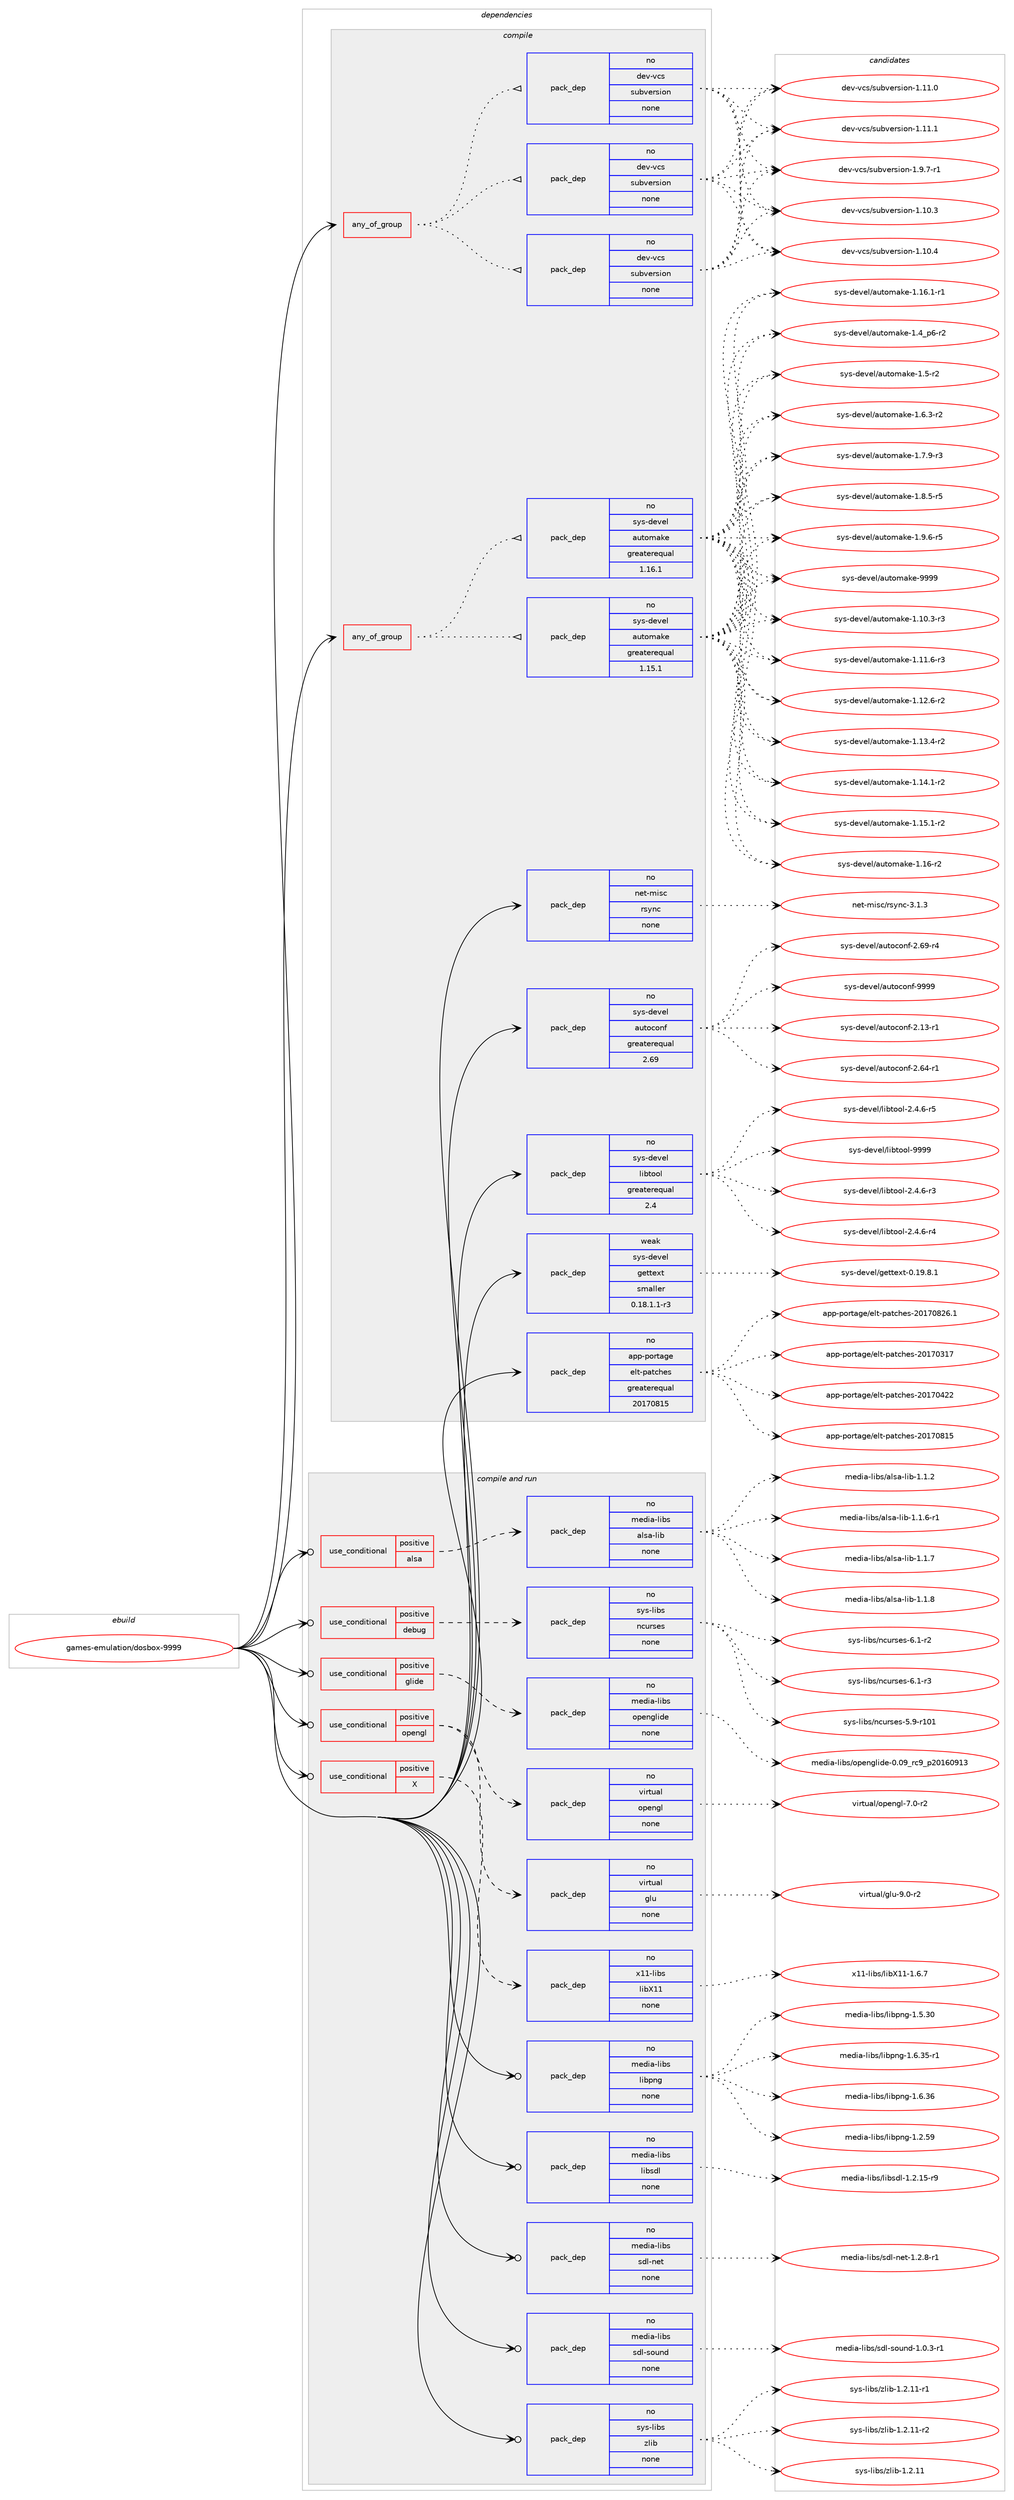 digraph prolog {

# *************
# Graph options
# *************

newrank=true;
concentrate=true;
compound=true;
graph [rankdir=LR,fontname=Helvetica,fontsize=10,ranksep=1.5];#, ranksep=2.5, nodesep=0.2];
edge  [arrowhead=vee];
node  [fontname=Helvetica,fontsize=10];

# **********
# The ebuild
# **********

subgraph cluster_leftcol {
color=gray;
rank=same;
label=<<i>ebuild</i>>;
id [label="games-emulation/dosbox-9999", color=red, width=4, href="../games-emulation/dosbox-9999.svg"];
}

# ****************
# The dependencies
# ****************

subgraph cluster_midcol {
color=gray;
label=<<i>dependencies</i>>;
subgraph cluster_compile {
fillcolor="#eeeeee";
style=filled;
label=<<i>compile</i>>;
subgraph any23247 {
dependency1555719 [label=<<TABLE BORDER="0" CELLBORDER="1" CELLSPACING="0" CELLPADDING="4"><TR><TD CELLPADDING="10">any_of_group</TD></TR></TABLE>>, shape=none, color=red];subgraph pack1105636 {
dependency1555720 [label=<<TABLE BORDER="0" CELLBORDER="1" CELLSPACING="0" CELLPADDING="4" WIDTH="220"><TR><TD ROWSPAN="6" CELLPADDING="30">pack_dep</TD></TR><TR><TD WIDTH="110">no</TD></TR><TR><TD>dev-vcs</TD></TR><TR><TD>subversion</TD></TR><TR><TD>none</TD></TR><TR><TD></TD></TR></TABLE>>, shape=none, color=blue];
}
dependency1555719:e -> dependency1555720:w [weight=20,style="dotted",arrowhead="oinv"];
subgraph pack1105637 {
dependency1555721 [label=<<TABLE BORDER="0" CELLBORDER="1" CELLSPACING="0" CELLPADDING="4" WIDTH="220"><TR><TD ROWSPAN="6" CELLPADDING="30">pack_dep</TD></TR><TR><TD WIDTH="110">no</TD></TR><TR><TD>dev-vcs</TD></TR><TR><TD>subversion</TD></TR><TR><TD>none</TD></TR><TR><TD></TD></TR></TABLE>>, shape=none, color=blue];
}
dependency1555719:e -> dependency1555721:w [weight=20,style="dotted",arrowhead="oinv"];
subgraph pack1105638 {
dependency1555722 [label=<<TABLE BORDER="0" CELLBORDER="1" CELLSPACING="0" CELLPADDING="4" WIDTH="220"><TR><TD ROWSPAN="6" CELLPADDING="30">pack_dep</TD></TR><TR><TD WIDTH="110">no</TD></TR><TR><TD>dev-vcs</TD></TR><TR><TD>subversion</TD></TR><TR><TD>none</TD></TR><TR><TD></TD></TR></TABLE>>, shape=none, color=blue];
}
dependency1555719:e -> dependency1555722:w [weight=20,style="dotted",arrowhead="oinv"];
}
id:e -> dependency1555719:w [weight=20,style="solid",arrowhead="vee"];
subgraph any23248 {
dependency1555723 [label=<<TABLE BORDER="0" CELLBORDER="1" CELLSPACING="0" CELLPADDING="4"><TR><TD CELLPADDING="10">any_of_group</TD></TR></TABLE>>, shape=none, color=red];subgraph pack1105639 {
dependency1555724 [label=<<TABLE BORDER="0" CELLBORDER="1" CELLSPACING="0" CELLPADDING="4" WIDTH="220"><TR><TD ROWSPAN="6" CELLPADDING="30">pack_dep</TD></TR><TR><TD WIDTH="110">no</TD></TR><TR><TD>sys-devel</TD></TR><TR><TD>automake</TD></TR><TR><TD>greaterequal</TD></TR><TR><TD>1.16.1</TD></TR></TABLE>>, shape=none, color=blue];
}
dependency1555723:e -> dependency1555724:w [weight=20,style="dotted",arrowhead="oinv"];
subgraph pack1105640 {
dependency1555725 [label=<<TABLE BORDER="0" CELLBORDER="1" CELLSPACING="0" CELLPADDING="4" WIDTH="220"><TR><TD ROWSPAN="6" CELLPADDING="30">pack_dep</TD></TR><TR><TD WIDTH="110">no</TD></TR><TR><TD>sys-devel</TD></TR><TR><TD>automake</TD></TR><TR><TD>greaterequal</TD></TR><TR><TD>1.15.1</TD></TR></TABLE>>, shape=none, color=blue];
}
dependency1555723:e -> dependency1555725:w [weight=20,style="dotted",arrowhead="oinv"];
}
id:e -> dependency1555723:w [weight=20,style="solid",arrowhead="vee"];
subgraph pack1105641 {
dependency1555726 [label=<<TABLE BORDER="0" CELLBORDER="1" CELLSPACING="0" CELLPADDING="4" WIDTH="220"><TR><TD ROWSPAN="6" CELLPADDING="30">pack_dep</TD></TR><TR><TD WIDTH="110">no</TD></TR><TR><TD>app-portage</TD></TR><TR><TD>elt-patches</TD></TR><TR><TD>greaterequal</TD></TR><TR><TD>20170815</TD></TR></TABLE>>, shape=none, color=blue];
}
id:e -> dependency1555726:w [weight=20,style="solid",arrowhead="vee"];
subgraph pack1105642 {
dependency1555727 [label=<<TABLE BORDER="0" CELLBORDER="1" CELLSPACING="0" CELLPADDING="4" WIDTH="220"><TR><TD ROWSPAN="6" CELLPADDING="30">pack_dep</TD></TR><TR><TD WIDTH="110">no</TD></TR><TR><TD>net-misc</TD></TR><TR><TD>rsync</TD></TR><TR><TD>none</TD></TR><TR><TD></TD></TR></TABLE>>, shape=none, color=blue];
}
id:e -> dependency1555727:w [weight=20,style="solid",arrowhead="vee"];
subgraph pack1105643 {
dependency1555728 [label=<<TABLE BORDER="0" CELLBORDER="1" CELLSPACING="0" CELLPADDING="4" WIDTH="220"><TR><TD ROWSPAN="6" CELLPADDING="30">pack_dep</TD></TR><TR><TD WIDTH="110">no</TD></TR><TR><TD>sys-devel</TD></TR><TR><TD>autoconf</TD></TR><TR><TD>greaterequal</TD></TR><TR><TD>2.69</TD></TR></TABLE>>, shape=none, color=blue];
}
id:e -> dependency1555728:w [weight=20,style="solid",arrowhead="vee"];
subgraph pack1105644 {
dependency1555729 [label=<<TABLE BORDER="0" CELLBORDER="1" CELLSPACING="0" CELLPADDING="4" WIDTH="220"><TR><TD ROWSPAN="6" CELLPADDING="30">pack_dep</TD></TR><TR><TD WIDTH="110">no</TD></TR><TR><TD>sys-devel</TD></TR><TR><TD>libtool</TD></TR><TR><TD>greaterequal</TD></TR><TR><TD>2.4</TD></TR></TABLE>>, shape=none, color=blue];
}
id:e -> dependency1555729:w [weight=20,style="solid",arrowhead="vee"];
subgraph pack1105645 {
dependency1555730 [label=<<TABLE BORDER="0" CELLBORDER="1" CELLSPACING="0" CELLPADDING="4" WIDTH="220"><TR><TD ROWSPAN="6" CELLPADDING="30">pack_dep</TD></TR><TR><TD WIDTH="110">weak</TD></TR><TR><TD>sys-devel</TD></TR><TR><TD>gettext</TD></TR><TR><TD>smaller</TD></TR><TR><TD>0.18.1.1-r3</TD></TR></TABLE>>, shape=none, color=blue];
}
id:e -> dependency1555730:w [weight=20,style="solid",arrowhead="vee"];
}
subgraph cluster_compileandrun {
fillcolor="#eeeeee";
style=filled;
label=<<i>compile and run</i>>;
subgraph cond426243 {
dependency1555731 [label=<<TABLE BORDER="0" CELLBORDER="1" CELLSPACING="0" CELLPADDING="4"><TR><TD ROWSPAN="3" CELLPADDING="10">use_conditional</TD></TR><TR><TD>positive</TD></TR><TR><TD>X</TD></TR></TABLE>>, shape=none, color=red];
subgraph pack1105646 {
dependency1555732 [label=<<TABLE BORDER="0" CELLBORDER="1" CELLSPACING="0" CELLPADDING="4" WIDTH="220"><TR><TD ROWSPAN="6" CELLPADDING="30">pack_dep</TD></TR><TR><TD WIDTH="110">no</TD></TR><TR><TD>x11-libs</TD></TR><TR><TD>libX11</TD></TR><TR><TD>none</TD></TR><TR><TD></TD></TR></TABLE>>, shape=none, color=blue];
}
dependency1555731:e -> dependency1555732:w [weight=20,style="dashed",arrowhead="vee"];
}
id:e -> dependency1555731:w [weight=20,style="solid",arrowhead="odotvee"];
subgraph cond426244 {
dependency1555733 [label=<<TABLE BORDER="0" CELLBORDER="1" CELLSPACING="0" CELLPADDING="4"><TR><TD ROWSPAN="3" CELLPADDING="10">use_conditional</TD></TR><TR><TD>positive</TD></TR><TR><TD>alsa</TD></TR></TABLE>>, shape=none, color=red];
subgraph pack1105647 {
dependency1555734 [label=<<TABLE BORDER="0" CELLBORDER="1" CELLSPACING="0" CELLPADDING="4" WIDTH="220"><TR><TD ROWSPAN="6" CELLPADDING="30">pack_dep</TD></TR><TR><TD WIDTH="110">no</TD></TR><TR><TD>media-libs</TD></TR><TR><TD>alsa-lib</TD></TR><TR><TD>none</TD></TR><TR><TD></TD></TR></TABLE>>, shape=none, color=blue];
}
dependency1555733:e -> dependency1555734:w [weight=20,style="dashed",arrowhead="vee"];
}
id:e -> dependency1555733:w [weight=20,style="solid",arrowhead="odotvee"];
subgraph cond426245 {
dependency1555735 [label=<<TABLE BORDER="0" CELLBORDER="1" CELLSPACING="0" CELLPADDING="4"><TR><TD ROWSPAN="3" CELLPADDING="10">use_conditional</TD></TR><TR><TD>positive</TD></TR><TR><TD>debug</TD></TR></TABLE>>, shape=none, color=red];
subgraph pack1105648 {
dependency1555736 [label=<<TABLE BORDER="0" CELLBORDER="1" CELLSPACING="0" CELLPADDING="4" WIDTH="220"><TR><TD ROWSPAN="6" CELLPADDING="30">pack_dep</TD></TR><TR><TD WIDTH="110">no</TD></TR><TR><TD>sys-libs</TD></TR><TR><TD>ncurses</TD></TR><TR><TD>none</TD></TR><TR><TD></TD></TR></TABLE>>, shape=none, color=blue];
}
dependency1555735:e -> dependency1555736:w [weight=20,style="dashed",arrowhead="vee"];
}
id:e -> dependency1555735:w [weight=20,style="solid",arrowhead="odotvee"];
subgraph cond426246 {
dependency1555737 [label=<<TABLE BORDER="0" CELLBORDER="1" CELLSPACING="0" CELLPADDING="4"><TR><TD ROWSPAN="3" CELLPADDING="10">use_conditional</TD></TR><TR><TD>positive</TD></TR><TR><TD>glide</TD></TR></TABLE>>, shape=none, color=red];
subgraph pack1105649 {
dependency1555738 [label=<<TABLE BORDER="0" CELLBORDER="1" CELLSPACING="0" CELLPADDING="4" WIDTH="220"><TR><TD ROWSPAN="6" CELLPADDING="30">pack_dep</TD></TR><TR><TD WIDTH="110">no</TD></TR><TR><TD>media-libs</TD></TR><TR><TD>openglide</TD></TR><TR><TD>none</TD></TR><TR><TD></TD></TR></TABLE>>, shape=none, color=blue];
}
dependency1555737:e -> dependency1555738:w [weight=20,style="dashed",arrowhead="vee"];
}
id:e -> dependency1555737:w [weight=20,style="solid",arrowhead="odotvee"];
subgraph cond426247 {
dependency1555739 [label=<<TABLE BORDER="0" CELLBORDER="1" CELLSPACING="0" CELLPADDING="4"><TR><TD ROWSPAN="3" CELLPADDING="10">use_conditional</TD></TR><TR><TD>positive</TD></TR><TR><TD>opengl</TD></TR></TABLE>>, shape=none, color=red];
subgraph pack1105650 {
dependency1555740 [label=<<TABLE BORDER="0" CELLBORDER="1" CELLSPACING="0" CELLPADDING="4" WIDTH="220"><TR><TD ROWSPAN="6" CELLPADDING="30">pack_dep</TD></TR><TR><TD WIDTH="110">no</TD></TR><TR><TD>virtual</TD></TR><TR><TD>glu</TD></TR><TR><TD>none</TD></TR><TR><TD></TD></TR></TABLE>>, shape=none, color=blue];
}
dependency1555739:e -> dependency1555740:w [weight=20,style="dashed",arrowhead="vee"];
subgraph pack1105651 {
dependency1555741 [label=<<TABLE BORDER="0" CELLBORDER="1" CELLSPACING="0" CELLPADDING="4" WIDTH="220"><TR><TD ROWSPAN="6" CELLPADDING="30">pack_dep</TD></TR><TR><TD WIDTH="110">no</TD></TR><TR><TD>virtual</TD></TR><TR><TD>opengl</TD></TR><TR><TD>none</TD></TR><TR><TD></TD></TR></TABLE>>, shape=none, color=blue];
}
dependency1555739:e -> dependency1555741:w [weight=20,style="dashed",arrowhead="vee"];
}
id:e -> dependency1555739:w [weight=20,style="solid",arrowhead="odotvee"];
subgraph pack1105652 {
dependency1555742 [label=<<TABLE BORDER="0" CELLBORDER="1" CELLSPACING="0" CELLPADDING="4" WIDTH="220"><TR><TD ROWSPAN="6" CELLPADDING="30">pack_dep</TD></TR><TR><TD WIDTH="110">no</TD></TR><TR><TD>media-libs</TD></TR><TR><TD>libpng</TD></TR><TR><TD>none</TD></TR><TR><TD></TD></TR></TABLE>>, shape=none, color=blue];
}
id:e -> dependency1555742:w [weight=20,style="solid",arrowhead="odotvee"];
subgraph pack1105653 {
dependency1555743 [label=<<TABLE BORDER="0" CELLBORDER="1" CELLSPACING="0" CELLPADDING="4" WIDTH="220"><TR><TD ROWSPAN="6" CELLPADDING="30">pack_dep</TD></TR><TR><TD WIDTH="110">no</TD></TR><TR><TD>media-libs</TD></TR><TR><TD>libsdl</TD></TR><TR><TD>none</TD></TR><TR><TD></TD></TR></TABLE>>, shape=none, color=blue];
}
id:e -> dependency1555743:w [weight=20,style="solid",arrowhead="odotvee"];
subgraph pack1105654 {
dependency1555744 [label=<<TABLE BORDER="0" CELLBORDER="1" CELLSPACING="0" CELLPADDING="4" WIDTH="220"><TR><TD ROWSPAN="6" CELLPADDING="30">pack_dep</TD></TR><TR><TD WIDTH="110">no</TD></TR><TR><TD>media-libs</TD></TR><TR><TD>sdl-net</TD></TR><TR><TD>none</TD></TR><TR><TD></TD></TR></TABLE>>, shape=none, color=blue];
}
id:e -> dependency1555744:w [weight=20,style="solid",arrowhead="odotvee"];
subgraph pack1105655 {
dependency1555745 [label=<<TABLE BORDER="0" CELLBORDER="1" CELLSPACING="0" CELLPADDING="4" WIDTH="220"><TR><TD ROWSPAN="6" CELLPADDING="30">pack_dep</TD></TR><TR><TD WIDTH="110">no</TD></TR><TR><TD>media-libs</TD></TR><TR><TD>sdl-sound</TD></TR><TR><TD>none</TD></TR><TR><TD></TD></TR></TABLE>>, shape=none, color=blue];
}
id:e -> dependency1555745:w [weight=20,style="solid",arrowhead="odotvee"];
subgraph pack1105656 {
dependency1555746 [label=<<TABLE BORDER="0" CELLBORDER="1" CELLSPACING="0" CELLPADDING="4" WIDTH="220"><TR><TD ROWSPAN="6" CELLPADDING="30">pack_dep</TD></TR><TR><TD WIDTH="110">no</TD></TR><TR><TD>sys-libs</TD></TR><TR><TD>zlib</TD></TR><TR><TD>none</TD></TR><TR><TD></TD></TR></TABLE>>, shape=none, color=blue];
}
id:e -> dependency1555746:w [weight=20,style="solid",arrowhead="odotvee"];
}
subgraph cluster_run {
fillcolor="#eeeeee";
style=filled;
label=<<i>run</i>>;
}
}

# **************
# The candidates
# **************

subgraph cluster_choices {
rank=same;
color=gray;
label=<<i>candidates</i>>;

subgraph choice1105636 {
color=black;
nodesep=1;
choice1001011184511899115471151179811810111411510511111045494649484651 [label="dev-vcs/subversion-1.10.3", color=red, width=4,href="../dev-vcs/subversion-1.10.3.svg"];
choice1001011184511899115471151179811810111411510511111045494649484652 [label="dev-vcs/subversion-1.10.4", color=red, width=4,href="../dev-vcs/subversion-1.10.4.svg"];
choice1001011184511899115471151179811810111411510511111045494649494648 [label="dev-vcs/subversion-1.11.0", color=red, width=4,href="../dev-vcs/subversion-1.11.0.svg"];
choice1001011184511899115471151179811810111411510511111045494649494649 [label="dev-vcs/subversion-1.11.1", color=red, width=4,href="../dev-vcs/subversion-1.11.1.svg"];
choice100101118451189911547115117981181011141151051111104549465746554511449 [label="dev-vcs/subversion-1.9.7-r1", color=red, width=4,href="../dev-vcs/subversion-1.9.7-r1.svg"];
dependency1555720:e -> choice1001011184511899115471151179811810111411510511111045494649484651:w [style=dotted,weight="100"];
dependency1555720:e -> choice1001011184511899115471151179811810111411510511111045494649484652:w [style=dotted,weight="100"];
dependency1555720:e -> choice1001011184511899115471151179811810111411510511111045494649494648:w [style=dotted,weight="100"];
dependency1555720:e -> choice1001011184511899115471151179811810111411510511111045494649494649:w [style=dotted,weight="100"];
dependency1555720:e -> choice100101118451189911547115117981181011141151051111104549465746554511449:w [style=dotted,weight="100"];
}
subgraph choice1105637 {
color=black;
nodesep=1;
choice1001011184511899115471151179811810111411510511111045494649484651 [label="dev-vcs/subversion-1.10.3", color=red, width=4,href="../dev-vcs/subversion-1.10.3.svg"];
choice1001011184511899115471151179811810111411510511111045494649484652 [label="dev-vcs/subversion-1.10.4", color=red, width=4,href="../dev-vcs/subversion-1.10.4.svg"];
choice1001011184511899115471151179811810111411510511111045494649494648 [label="dev-vcs/subversion-1.11.0", color=red, width=4,href="../dev-vcs/subversion-1.11.0.svg"];
choice1001011184511899115471151179811810111411510511111045494649494649 [label="dev-vcs/subversion-1.11.1", color=red, width=4,href="../dev-vcs/subversion-1.11.1.svg"];
choice100101118451189911547115117981181011141151051111104549465746554511449 [label="dev-vcs/subversion-1.9.7-r1", color=red, width=4,href="../dev-vcs/subversion-1.9.7-r1.svg"];
dependency1555721:e -> choice1001011184511899115471151179811810111411510511111045494649484651:w [style=dotted,weight="100"];
dependency1555721:e -> choice1001011184511899115471151179811810111411510511111045494649484652:w [style=dotted,weight="100"];
dependency1555721:e -> choice1001011184511899115471151179811810111411510511111045494649494648:w [style=dotted,weight="100"];
dependency1555721:e -> choice1001011184511899115471151179811810111411510511111045494649494649:w [style=dotted,weight="100"];
dependency1555721:e -> choice100101118451189911547115117981181011141151051111104549465746554511449:w [style=dotted,weight="100"];
}
subgraph choice1105638 {
color=black;
nodesep=1;
choice1001011184511899115471151179811810111411510511111045494649484651 [label="dev-vcs/subversion-1.10.3", color=red, width=4,href="../dev-vcs/subversion-1.10.3.svg"];
choice1001011184511899115471151179811810111411510511111045494649484652 [label="dev-vcs/subversion-1.10.4", color=red, width=4,href="../dev-vcs/subversion-1.10.4.svg"];
choice1001011184511899115471151179811810111411510511111045494649494648 [label="dev-vcs/subversion-1.11.0", color=red, width=4,href="../dev-vcs/subversion-1.11.0.svg"];
choice1001011184511899115471151179811810111411510511111045494649494649 [label="dev-vcs/subversion-1.11.1", color=red, width=4,href="../dev-vcs/subversion-1.11.1.svg"];
choice100101118451189911547115117981181011141151051111104549465746554511449 [label="dev-vcs/subversion-1.9.7-r1", color=red, width=4,href="../dev-vcs/subversion-1.9.7-r1.svg"];
dependency1555722:e -> choice1001011184511899115471151179811810111411510511111045494649484651:w [style=dotted,weight="100"];
dependency1555722:e -> choice1001011184511899115471151179811810111411510511111045494649484652:w [style=dotted,weight="100"];
dependency1555722:e -> choice1001011184511899115471151179811810111411510511111045494649494648:w [style=dotted,weight="100"];
dependency1555722:e -> choice1001011184511899115471151179811810111411510511111045494649494649:w [style=dotted,weight="100"];
dependency1555722:e -> choice100101118451189911547115117981181011141151051111104549465746554511449:w [style=dotted,weight="100"];
}
subgraph choice1105639 {
color=black;
nodesep=1;
choice11512111545100101118101108479711711611110997107101454946494846514511451 [label="sys-devel/automake-1.10.3-r3", color=red, width=4,href="../sys-devel/automake-1.10.3-r3.svg"];
choice11512111545100101118101108479711711611110997107101454946494946544511451 [label="sys-devel/automake-1.11.6-r3", color=red, width=4,href="../sys-devel/automake-1.11.6-r3.svg"];
choice11512111545100101118101108479711711611110997107101454946495046544511450 [label="sys-devel/automake-1.12.6-r2", color=red, width=4,href="../sys-devel/automake-1.12.6-r2.svg"];
choice11512111545100101118101108479711711611110997107101454946495146524511450 [label="sys-devel/automake-1.13.4-r2", color=red, width=4,href="../sys-devel/automake-1.13.4-r2.svg"];
choice11512111545100101118101108479711711611110997107101454946495246494511450 [label="sys-devel/automake-1.14.1-r2", color=red, width=4,href="../sys-devel/automake-1.14.1-r2.svg"];
choice11512111545100101118101108479711711611110997107101454946495346494511450 [label="sys-devel/automake-1.15.1-r2", color=red, width=4,href="../sys-devel/automake-1.15.1-r2.svg"];
choice1151211154510010111810110847971171161111099710710145494649544511450 [label="sys-devel/automake-1.16-r2", color=red, width=4,href="../sys-devel/automake-1.16-r2.svg"];
choice11512111545100101118101108479711711611110997107101454946495446494511449 [label="sys-devel/automake-1.16.1-r1", color=red, width=4,href="../sys-devel/automake-1.16.1-r1.svg"];
choice115121115451001011181011084797117116111109971071014549465295112544511450 [label="sys-devel/automake-1.4_p6-r2", color=red, width=4,href="../sys-devel/automake-1.4_p6-r2.svg"];
choice11512111545100101118101108479711711611110997107101454946534511450 [label="sys-devel/automake-1.5-r2", color=red, width=4,href="../sys-devel/automake-1.5-r2.svg"];
choice115121115451001011181011084797117116111109971071014549465446514511450 [label="sys-devel/automake-1.6.3-r2", color=red, width=4,href="../sys-devel/automake-1.6.3-r2.svg"];
choice115121115451001011181011084797117116111109971071014549465546574511451 [label="sys-devel/automake-1.7.9-r3", color=red, width=4,href="../sys-devel/automake-1.7.9-r3.svg"];
choice115121115451001011181011084797117116111109971071014549465646534511453 [label="sys-devel/automake-1.8.5-r5", color=red, width=4,href="../sys-devel/automake-1.8.5-r5.svg"];
choice115121115451001011181011084797117116111109971071014549465746544511453 [label="sys-devel/automake-1.9.6-r5", color=red, width=4,href="../sys-devel/automake-1.9.6-r5.svg"];
choice115121115451001011181011084797117116111109971071014557575757 [label="sys-devel/automake-9999", color=red, width=4,href="../sys-devel/automake-9999.svg"];
dependency1555724:e -> choice11512111545100101118101108479711711611110997107101454946494846514511451:w [style=dotted,weight="100"];
dependency1555724:e -> choice11512111545100101118101108479711711611110997107101454946494946544511451:w [style=dotted,weight="100"];
dependency1555724:e -> choice11512111545100101118101108479711711611110997107101454946495046544511450:w [style=dotted,weight="100"];
dependency1555724:e -> choice11512111545100101118101108479711711611110997107101454946495146524511450:w [style=dotted,weight="100"];
dependency1555724:e -> choice11512111545100101118101108479711711611110997107101454946495246494511450:w [style=dotted,weight="100"];
dependency1555724:e -> choice11512111545100101118101108479711711611110997107101454946495346494511450:w [style=dotted,weight="100"];
dependency1555724:e -> choice1151211154510010111810110847971171161111099710710145494649544511450:w [style=dotted,weight="100"];
dependency1555724:e -> choice11512111545100101118101108479711711611110997107101454946495446494511449:w [style=dotted,weight="100"];
dependency1555724:e -> choice115121115451001011181011084797117116111109971071014549465295112544511450:w [style=dotted,weight="100"];
dependency1555724:e -> choice11512111545100101118101108479711711611110997107101454946534511450:w [style=dotted,weight="100"];
dependency1555724:e -> choice115121115451001011181011084797117116111109971071014549465446514511450:w [style=dotted,weight="100"];
dependency1555724:e -> choice115121115451001011181011084797117116111109971071014549465546574511451:w [style=dotted,weight="100"];
dependency1555724:e -> choice115121115451001011181011084797117116111109971071014549465646534511453:w [style=dotted,weight="100"];
dependency1555724:e -> choice115121115451001011181011084797117116111109971071014549465746544511453:w [style=dotted,weight="100"];
dependency1555724:e -> choice115121115451001011181011084797117116111109971071014557575757:w [style=dotted,weight="100"];
}
subgraph choice1105640 {
color=black;
nodesep=1;
choice11512111545100101118101108479711711611110997107101454946494846514511451 [label="sys-devel/automake-1.10.3-r3", color=red, width=4,href="../sys-devel/automake-1.10.3-r3.svg"];
choice11512111545100101118101108479711711611110997107101454946494946544511451 [label="sys-devel/automake-1.11.6-r3", color=red, width=4,href="../sys-devel/automake-1.11.6-r3.svg"];
choice11512111545100101118101108479711711611110997107101454946495046544511450 [label="sys-devel/automake-1.12.6-r2", color=red, width=4,href="../sys-devel/automake-1.12.6-r2.svg"];
choice11512111545100101118101108479711711611110997107101454946495146524511450 [label="sys-devel/automake-1.13.4-r2", color=red, width=4,href="../sys-devel/automake-1.13.4-r2.svg"];
choice11512111545100101118101108479711711611110997107101454946495246494511450 [label="sys-devel/automake-1.14.1-r2", color=red, width=4,href="../sys-devel/automake-1.14.1-r2.svg"];
choice11512111545100101118101108479711711611110997107101454946495346494511450 [label="sys-devel/automake-1.15.1-r2", color=red, width=4,href="../sys-devel/automake-1.15.1-r2.svg"];
choice1151211154510010111810110847971171161111099710710145494649544511450 [label="sys-devel/automake-1.16-r2", color=red, width=4,href="../sys-devel/automake-1.16-r2.svg"];
choice11512111545100101118101108479711711611110997107101454946495446494511449 [label="sys-devel/automake-1.16.1-r1", color=red, width=4,href="../sys-devel/automake-1.16.1-r1.svg"];
choice115121115451001011181011084797117116111109971071014549465295112544511450 [label="sys-devel/automake-1.4_p6-r2", color=red, width=4,href="../sys-devel/automake-1.4_p6-r2.svg"];
choice11512111545100101118101108479711711611110997107101454946534511450 [label="sys-devel/automake-1.5-r2", color=red, width=4,href="../sys-devel/automake-1.5-r2.svg"];
choice115121115451001011181011084797117116111109971071014549465446514511450 [label="sys-devel/automake-1.6.3-r2", color=red, width=4,href="../sys-devel/automake-1.6.3-r2.svg"];
choice115121115451001011181011084797117116111109971071014549465546574511451 [label="sys-devel/automake-1.7.9-r3", color=red, width=4,href="../sys-devel/automake-1.7.9-r3.svg"];
choice115121115451001011181011084797117116111109971071014549465646534511453 [label="sys-devel/automake-1.8.5-r5", color=red, width=4,href="../sys-devel/automake-1.8.5-r5.svg"];
choice115121115451001011181011084797117116111109971071014549465746544511453 [label="sys-devel/automake-1.9.6-r5", color=red, width=4,href="../sys-devel/automake-1.9.6-r5.svg"];
choice115121115451001011181011084797117116111109971071014557575757 [label="sys-devel/automake-9999", color=red, width=4,href="../sys-devel/automake-9999.svg"];
dependency1555725:e -> choice11512111545100101118101108479711711611110997107101454946494846514511451:w [style=dotted,weight="100"];
dependency1555725:e -> choice11512111545100101118101108479711711611110997107101454946494946544511451:w [style=dotted,weight="100"];
dependency1555725:e -> choice11512111545100101118101108479711711611110997107101454946495046544511450:w [style=dotted,weight="100"];
dependency1555725:e -> choice11512111545100101118101108479711711611110997107101454946495146524511450:w [style=dotted,weight="100"];
dependency1555725:e -> choice11512111545100101118101108479711711611110997107101454946495246494511450:w [style=dotted,weight="100"];
dependency1555725:e -> choice11512111545100101118101108479711711611110997107101454946495346494511450:w [style=dotted,weight="100"];
dependency1555725:e -> choice1151211154510010111810110847971171161111099710710145494649544511450:w [style=dotted,weight="100"];
dependency1555725:e -> choice11512111545100101118101108479711711611110997107101454946495446494511449:w [style=dotted,weight="100"];
dependency1555725:e -> choice115121115451001011181011084797117116111109971071014549465295112544511450:w [style=dotted,weight="100"];
dependency1555725:e -> choice11512111545100101118101108479711711611110997107101454946534511450:w [style=dotted,weight="100"];
dependency1555725:e -> choice115121115451001011181011084797117116111109971071014549465446514511450:w [style=dotted,weight="100"];
dependency1555725:e -> choice115121115451001011181011084797117116111109971071014549465546574511451:w [style=dotted,weight="100"];
dependency1555725:e -> choice115121115451001011181011084797117116111109971071014549465646534511453:w [style=dotted,weight="100"];
dependency1555725:e -> choice115121115451001011181011084797117116111109971071014549465746544511453:w [style=dotted,weight="100"];
dependency1555725:e -> choice115121115451001011181011084797117116111109971071014557575757:w [style=dotted,weight="100"];
}
subgraph choice1105641 {
color=black;
nodesep=1;
choice97112112451121111141169710310147101108116451129711699104101115455048495548514955 [label="app-portage/elt-patches-20170317", color=red, width=4,href="../app-portage/elt-patches-20170317.svg"];
choice97112112451121111141169710310147101108116451129711699104101115455048495548525050 [label="app-portage/elt-patches-20170422", color=red, width=4,href="../app-portage/elt-patches-20170422.svg"];
choice97112112451121111141169710310147101108116451129711699104101115455048495548564953 [label="app-portage/elt-patches-20170815", color=red, width=4,href="../app-portage/elt-patches-20170815.svg"];
choice971121124511211111411697103101471011081164511297116991041011154550484955485650544649 [label="app-portage/elt-patches-20170826.1", color=red, width=4,href="../app-portage/elt-patches-20170826.1.svg"];
dependency1555726:e -> choice97112112451121111141169710310147101108116451129711699104101115455048495548514955:w [style=dotted,weight="100"];
dependency1555726:e -> choice97112112451121111141169710310147101108116451129711699104101115455048495548525050:w [style=dotted,weight="100"];
dependency1555726:e -> choice97112112451121111141169710310147101108116451129711699104101115455048495548564953:w [style=dotted,weight="100"];
dependency1555726:e -> choice971121124511211111411697103101471011081164511297116991041011154550484955485650544649:w [style=dotted,weight="100"];
}
subgraph choice1105642 {
color=black;
nodesep=1;
choice11010111645109105115994711411512111099455146494651 [label="net-misc/rsync-3.1.3", color=red, width=4,href="../net-misc/rsync-3.1.3.svg"];
dependency1555727:e -> choice11010111645109105115994711411512111099455146494651:w [style=dotted,weight="100"];
}
subgraph choice1105643 {
color=black;
nodesep=1;
choice1151211154510010111810110847971171161119911111010245504649514511449 [label="sys-devel/autoconf-2.13-r1", color=red, width=4,href="../sys-devel/autoconf-2.13-r1.svg"];
choice1151211154510010111810110847971171161119911111010245504654524511449 [label="sys-devel/autoconf-2.64-r1", color=red, width=4,href="../sys-devel/autoconf-2.64-r1.svg"];
choice1151211154510010111810110847971171161119911111010245504654574511452 [label="sys-devel/autoconf-2.69-r4", color=red, width=4,href="../sys-devel/autoconf-2.69-r4.svg"];
choice115121115451001011181011084797117116111991111101024557575757 [label="sys-devel/autoconf-9999", color=red, width=4,href="../sys-devel/autoconf-9999.svg"];
dependency1555728:e -> choice1151211154510010111810110847971171161119911111010245504649514511449:w [style=dotted,weight="100"];
dependency1555728:e -> choice1151211154510010111810110847971171161119911111010245504654524511449:w [style=dotted,weight="100"];
dependency1555728:e -> choice1151211154510010111810110847971171161119911111010245504654574511452:w [style=dotted,weight="100"];
dependency1555728:e -> choice115121115451001011181011084797117116111991111101024557575757:w [style=dotted,weight="100"];
}
subgraph choice1105644 {
color=black;
nodesep=1;
choice1151211154510010111810110847108105981161111111084550465246544511451 [label="sys-devel/libtool-2.4.6-r3", color=red, width=4,href="../sys-devel/libtool-2.4.6-r3.svg"];
choice1151211154510010111810110847108105981161111111084550465246544511452 [label="sys-devel/libtool-2.4.6-r4", color=red, width=4,href="../sys-devel/libtool-2.4.6-r4.svg"];
choice1151211154510010111810110847108105981161111111084550465246544511453 [label="sys-devel/libtool-2.4.6-r5", color=red, width=4,href="../sys-devel/libtool-2.4.6-r5.svg"];
choice1151211154510010111810110847108105981161111111084557575757 [label="sys-devel/libtool-9999", color=red, width=4,href="../sys-devel/libtool-9999.svg"];
dependency1555729:e -> choice1151211154510010111810110847108105981161111111084550465246544511451:w [style=dotted,weight="100"];
dependency1555729:e -> choice1151211154510010111810110847108105981161111111084550465246544511452:w [style=dotted,weight="100"];
dependency1555729:e -> choice1151211154510010111810110847108105981161111111084550465246544511453:w [style=dotted,weight="100"];
dependency1555729:e -> choice1151211154510010111810110847108105981161111111084557575757:w [style=dotted,weight="100"];
}
subgraph choice1105645 {
color=black;
nodesep=1;
choice1151211154510010111810110847103101116116101120116454846495746564649 [label="sys-devel/gettext-0.19.8.1", color=red, width=4,href="../sys-devel/gettext-0.19.8.1.svg"];
dependency1555730:e -> choice1151211154510010111810110847103101116116101120116454846495746564649:w [style=dotted,weight="100"];
}
subgraph choice1105646 {
color=black;
nodesep=1;
choice120494945108105981154710810598884949454946544655 [label="x11-libs/libX11-1.6.7", color=red, width=4,href="../x11-libs/libX11-1.6.7.svg"];
dependency1555732:e -> choice120494945108105981154710810598884949454946544655:w [style=dotted,weight="100"];
}
subgraph choice1105647 {
color=black;
nodesep=1;
choice1091011001059745108105981154797108115974510810598454946494650 [label="media-libs/alsa-lib-1.1.2", color=red, width=4,href="../media-libs/alsa-lib-1.1.2.svg"];
choice10910110010597451081059811547971081159745108105984549464946544511449 [label="media-libs/alsa-lib-1.1.6-r1", color=red, width=4,href="../media-libs/alsa-lib-1.1.6-r1.svg"];
choice1091011001059745108105981154797108115974510810598454946494655 [label="media-libs/alsa-lib-1.1.7", color=red, width=4,href="../media-libs/alsa-lib-1.1.7.svg"];
choice1091011001059745108105981154797108115974510810598454946494656 [label="media-libs/alsa-lib-1.1.8", color=red, width=4,href="../media-libs/alsa-lib-1.1.8.svg"];
dependency1555734:e -> choice1091011001059745108105981154797108115974510810598454946494650:w [style=dotted,weight="100"];
dependency1555734:e -> choice10910110010597451081059811547971081159745108105984549464946544511449:w [style=dotted,weight="100"];
dependency1555734:e -> choice1091011001059745108105981154797108115974510810598454946494655:w [style=dotted,weight="100"];
dependency1555734:e -> choice1091011001059745108105981154797108115974510810598454946494656:w [style=dotted,weight="100"];
}
subgraph choice1105648 {
color=black;
nodesep=1;
choice115121115451081059811547110991171141151011154553465745114494849 [label="sys-libs/ncurses-5.9-r101", color=red, width=4,href="../sys-libs/ncurses-5.9-r101.svg"];
choice11512111545108105981154711099117114115101115455446494511450 [label="sys-libs/ncurses-6.1-r2", color=red, width=4,href="../sys-libs/ncurses-6.1-r2.svg"];
choice11512111545108105981154711099117114115101115455446494511451 [label="sys-libs/ncurses-6.1-r3", color=red, width=4,href="../sys-libs/ncurses-6.1-r3.svg"];
dependency1555736:e -> choice115121115451081059811547110991171141151011154553465745114494849:w [style=dotted,weight="100"];
dependency1555736:e -> choice11512111545108105981154711099117114115101115455446494511450:w [style=dotted,weight="100"];
dependency1555736:e -> choice11512111545108105981154711099117114115101115455446494511451:w [style=dotted,weight="100"];
}
subgraph choice1105649 {
color=black;
nodesep=1;
choice109101100105974510810598115471111121011101031081051001014548464857951149957951125048495448574951 [label="media-libs/openglide-0.09_rc9_p20160913", color=red, width=4,href="../media-libs/openglide-0.09_rc9_p20160913.svg"];
dependency1555738:e -> choice109101100105974510810598115471111121011101031081051001014548464857951149957951125048495448574951:w [style=dotted,weight="100"];
}
subgraph choice1105650 {
color=black;
nodesep=1;
choice1181051141161179710847103108117455746484511450 [label="virtual/glu-9.0-r2", color=red, width=4,href="../virtual/glu-9.0-r2.svg"];
dependency1555740:e -> choice1181051141161179710847103108117455746484511450:w [style=dotted,weight="100"];
}
subgraph choice1105651 {
color=black;
nodesep=1;
choice1181051141161179710847111112101110103108455546484511450 [label="virtual/opengl-7.0-r2", color=red, width=4,href="../virtual/opengl-7.0-r2.svg"];
dependency1555741:e -> choice1181051141161179710847111112101110103108455546484511450:w [style=dotted,weight="100"];
}
subgraph choice1105652 {
color=black;
nodesep=1;
choice109101100105974510810598115471081059811211010345494650465357 [label="media-libs/libpng-1.2.59", color=red, width=4,href="../media-libs/libpng-1.2.59.svg"];
choice109101100105974510810598115471081059811211010345494653465148 [label="media-libs/libpng-1.5.30", color=red, width=4,href="../media-libs/libpng-1.5.30.svg"];
choice1091011001059745108105981154710810598112110103454946544651534511449 [label="media-libs/libpng-1.6.35-r1", color=red, width=4,href="../media-libs/libpng-1.6.35-r1.svg"];
choice109101100105974510810598115471081059811211010345494654465154 [label="media-libs/libpng-1.6.36", color=red, width=4,href="../media-libs/libpng-1.6.36.svg"];
dependency1555742:e -> choice109101100105974510810598115471081059811211010345494650465357:w [style=dotted,weight="100"];
dependency1555742:e -> choice109101100105974510810598115471081059811211010345494653465148:w [style=dotted,weight="100"];
dependency1555742:e -> choice1091011001059745108105981154710810598112110103454946544651534511449:w [style=dotted,weight="100"];
dependency1555742:e -> choice109101100105974510810598115471081059811211010345494654465154:w [style=dotted,weight="100"];
}
subgraph choice1105653 {
color=black;
nodesep=1;
choice1091011001059745108105981154710810598115100108454946504649534511457 [label="media-libs/libsdl-1.2.15-r9", color=red, width=4,href="../media-libs/libsdl-1.2.15-r9.svg"];
dependency1555743:e -> choice1091011001059745108105981154710810598115100108454946504649534511457:w [style=dotted,weight="100"];
}
subgraph choice1105654 {
color=black;
nodesep=1;
choice10910110010597451081059811547115100108451101011164549465046564511449 [label="media-libs/sdl-net-1.2.8-r1", color=red, width=4,href="../media-libs/sdl-net-1.2.8-r1.svg"];
dependency1555744:e -> choice10910110010597451081059811547115100108451101011164549465046564511449:w [style=dotted,weight="100"];
}
subgraph choice1105655 {
color=black;
nodesep=1;
choice10910110010597451081059811547115100108451151111171101004549464846514511449 [label="media-libs/sdl-sound-1.0.3-r1", color=red, width=4,href="../media-libs/sdl-sound-1.0.3-r1.svg"];
dependency1555745:e -> choice10910110010597451081059811547115100108451151111171101004549464846514511449:w [style=dotted,weight="100"];
}
subgraph choice1105656 {
color=black;
nodesep=1;
choice1151211154510810598115471221081059845494650464949 [label="sys-libs/zlib-1.2.11", color=red, width=4,href="../sys-libs/zlib-1.2.11.svg"];
choice11512111545108105981154712210810598454946504649494511449 [label="sys-libs/zlib-1.2.11-r1", color=red, width=4,href="../sys-libs/zlib-1.2.11-r1.svg"];
choice11512111545108105981154712210810598454946504649494511450 [label="sys-libs/zlib-1.2.11-r2", color=red, width=4,href="../sys-libs/zlib-1.2.11-r2.svg"];
dependency1555746:e -> choice1151211154510810598115471221081059845494650464949:w [style=dotted,weight="100"];
dependency1555746:e -> choice11512111545108105981154712210810598454946504649494511449:w [style=dotted,weight="100"];
dependency1555746:e -> choice11512111545108105981154712210810598454946504649494511450:w [style=dotted,weight="100"];
}
}

}
